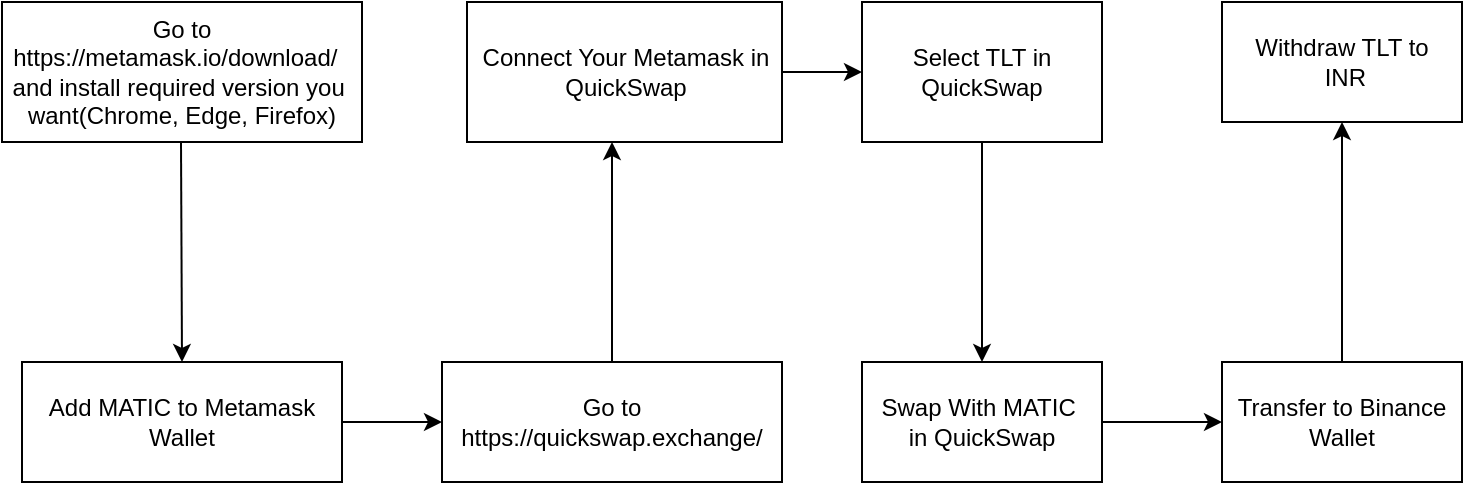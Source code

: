 <mxfile version="22.1.4" type="github">
  <diagram name="Page-1" id="SXacu4u6v1me2WNFEtSp">
    <mxGraphModel dx="1290" dy="585" grid="1" gridSize="10" guides="1" tooltips="1" connect="1" arrows="1" fold="1" page="1" pageScale="1" pageWidth="850" pageHeight="1100" math="0" shadow="0">
      <root>
        <mxCell id="0" />
        <mxCell id="1" parent="0" />
        <mxCell id="35YhAMIqI3S9Z7h66Gyp-1" value="Go to https://metamask.io/download/&amp;nbsp;&amp;nbsp;&lt;br&gt;and install required version you&amp;nbsp;&lt;br&gt;want(Chrome, Edge, Firefox)" style="rounded=0;whiteSpace=wrap;html=1;" vertex="1" parent="1">
          <mxGeometry x="20" y="180" width="180" height="70" as="geometry" />
        </mxCell>
        <mxCell id="35YhAMIqI3S9Z7h66Gyp-2" style="rounded=0;orthogonalLoop=1;jettySize=auto;html=1;" edge="1" parent="1">
          <mxGeometry relative="1" as="geometry">
            <mxPoint x="110" y="360" as="targetPoint" />
            <mxPoint x="109.5" y="250" as="sourcePoint" />
          </mxGeometry>
        </mxCell>
        <mxCell id="35YhAMIqI3S9Z7h66Gyp-4" style="edgeStyle=orthogonalEdgeStyle;rounded=0;orthogonalLoop=1;jettySize=auto;html=1;exitX=1;exitY=0.5;exitDx=0;exitDy=0;" edge="1" parent="1" source="35YhAMIqI3S9Z7h66Gyp-3">
          <mxGeometry relative="1" as="geometry">
            <mxPoint x="240" y="390" as="targetPoint" />
          </mxGeometry>
        </mxCell>
        <mxCell id="35YhAMIqI3S9Z7h66Gyp-3" value="Add MATIC to Metamask&lt;br&gt;Wallet" style="rounded=0;whiteSpace=wrap;html=1;" vertex="1" parent="1">
          <mxGeometry x="30" y="360" width="160" height="60" as="geometry" />
        </mxCell>
        <mxCell id="35YhAMIqI3S9Z7h66Gyp-7" style="edgeStyle=orthogonalEdgeStyle;rounded=0;orthogonalLoop=1;jettySize=auto;html=1;exitX=0.5;exitY=0;exitDx=0;exitDy=0;" edge="1" parent="1" source="35YhAMIqI3S9Z7h66Gyp-6">
          <mxGeometry relative="1" as="geometry">
            <mxPoint x="325" y="250" as="targetPoint" />
          </mxGeometry>
        </mxCell>
        <mxCell id="35YhAMIqI3S9Z7h66Gyp-6" value="Go to https://quickswap.exchange/" style="rounded=0;whiteSpace=wrap;html=1;" vertex="1" parent="1">
          <mxGeometry x="240" y="360" width="170" height="60" as="geometry" />
        </mxCell>
        <mxCell id="35YhAMIqI3S9Z7h66Gyp-9" style="edgeStyle=orthogonalEdgeStyle;rounded=0;orthogonalLoop=1;jettySize=auto;html=1;" edge="1" parent="1" source="35YhAMIqI3S9Z7h66Gyp-8">
          <mxGeometry relative="1" as="geometry">
            <mxPoint x="450" y="215" as="targetPoint" />
          </mxGeometry>
        </mxCell>
        <mxCell id="35YhAMIqI3S9Z7h66Gyp-8" value="Connect Your Metamask in QuickSwap" style="rounded=0;whiteSpace=wrap;html=1;" vertex="1" parent="1">
          <mxGeometry x="252.5" y="180" width="157.5" height="70" as="geometry" />
        </mxCell>
        <mxCell id="35YhAMIqI3S9Z7h66Gyp-11" style="edgeStyle=orthogonalEdgeStyle;rounded=0;orthogonalLoop=1;jettySize=auto;html=1;" edge="1" parent="1" source="35YhAMIqI3S9Z7h66Gyp-10">
          <mxGeometry relative="1" as="geometry">
            <mxPoint x="510" y="360" as="targetPoint" />
          </mxGeometry>
        </mxCell>
        <mxCell id="35YhAMIqI3S9Z7h66Gyp-10" value="Select TLT in QuickSwap" style="rounded=0;whiteSpace=wrap;html=1;" vertex="1" parent="1">
          <mxGeometry x="450" y="180" width="120" height="70" as="geometry" />
        </mxCell>
        <mxCell id="35YhAMIqI3S9Z7h66Gyp-13" style="edgeStyle=orthogonalEdgeStyle;rounded=0;orthogonalLoop=1;jettySize=auto;html=1;" edge="1" parent="1" source="35YhAMIqI3S9Z7h66Gyp-12" target="35YhAMIqI3S9Z7h66Gyp-14">
          <mxGeometry relative="1" as="geometry">
            <mxPoint x="620" y="390" as="targetPoint" />
          </mxGeometry>
        </mxCell>
        <mxCell id="35YhAMIqI3S9Z7h66Gyp-12" value="Swap With MATIC&amp;nbsp;&lt;br&gt;in QuickSwap" style="rounded=0;whiteSpace=wrap;html=1;" vertex="1" parent="1">
          <mxGeometry x="450" y="360" width="120" height="60" as="geometry" />
        </mxCell>
        <mxCell id="35YhAMIqI3S9Z7h66Gyp-15" style="edgeStyle=orthogonalEdgeStyle;rounded=0;orthogonalLoop=1;jettySize=auto;html=1;" edge="1" parent="1" source="35YhAMIqI3S9Z7h66Gyp-14" target="35YhAMIqI3S9Z7h66Gyp-16">
          <mxGeometry relative="1" as="geometry">
            <mxPoint x="690" y="260" as="targetPoint" />
          </mxGeometry>
        </mxCell>
        <mxCell id="35YhAMIqI3S9Z7h66Gyp-14" value="Transfer to Binance Wallet" style="rounded=0;whiteSpace=wrap;html=1;" vertex="1" parent="1">
          <mxGeometry x="630" y="360" width="120" height="60" as="geometry" />
        </mxCell>
        <mxCell id="35YhAMIqI3S9Z7h66Gyp-16" value="Withdraw TLT to&lt;br&gt;&amp;nbsp;INR" style="rounded=0;whiteSpace=wrap;html=1;" vertex="1" parent="1">
          <mxGeometry x="630" y="180" width="120" height="60" as="geometry" />
        </mxCell>
      </root>
    </mxGraphModel>
  </diagram>
</mxfile>
